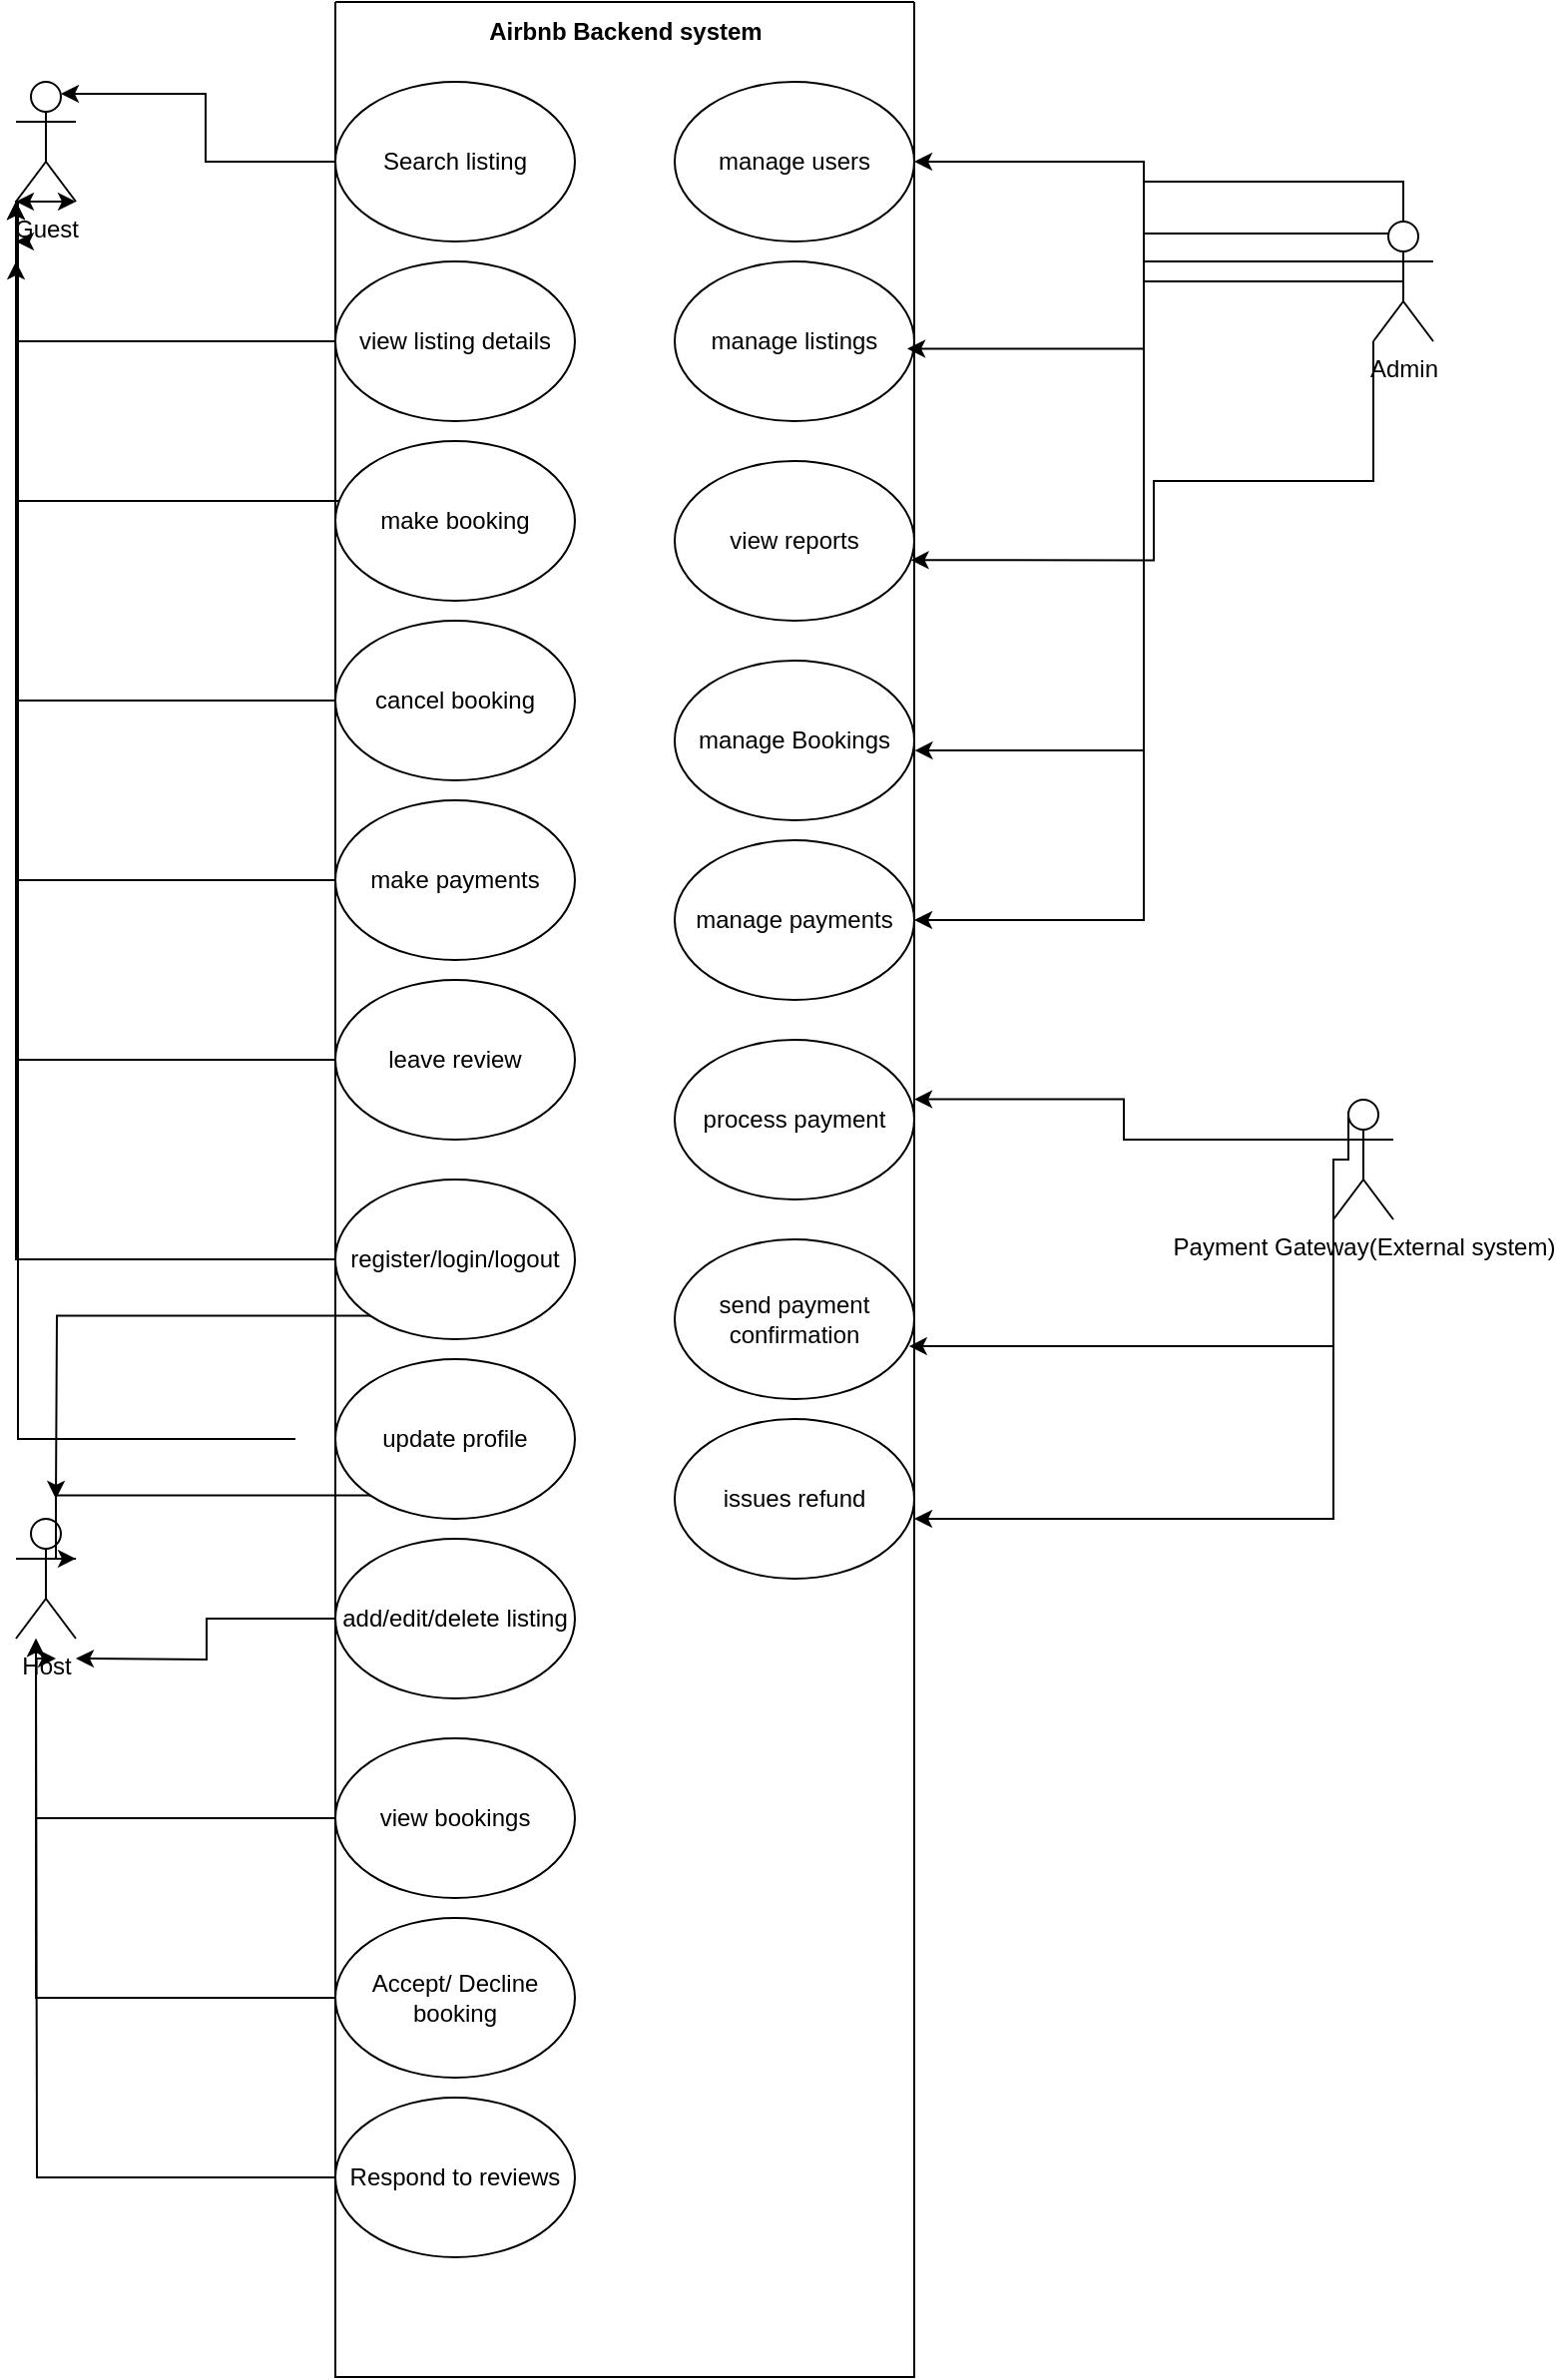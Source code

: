 <mxfile version="27.1.6">
  <diagram name="Page-1" id="QGSndoCz0c_UD8kTjIh7">
    <mxGraphModel dx="1102" dy="928" grid="1" gridSize="10" guides="1" tooltips="1" connect="1" arrows="1" fold="1" page="1" pageScale="1" pageWidth="850" pageHeight="1100" math="0" shadow="0">
      <root>
        <mxCell id="0" />
        <mxCell id="1" parent="0" />
        <mxCell id="wAkDLAA1KfVmWwrZRg8X-2" value="" style="swimlane;startSize=0;" parent="1" vertex="1">
          <mxGeometry x="210" y="120" width="290" height="1190" as="geometry" />
        </mxCell>
        <mxCell id="wAkDLAA1KfVmWwrZRg8X-3" value="&lt;b&gt;Airbnb Backend system&lt;/b&gt;" style="text;html=1;align=center;verticalAlign=middle;resizable=0;points=[];autosize=1;strokeColor=none;fillColor=none;" parent="wAkDLAA1KfVmWwrZRg8X-2" vertex="1">
          <mxGeometry x="65" width="160" height="30" as="geometry" />
        </mxCell>
        <mxCell id="wAkDLAA1KfVmWwrZRg8X-4" value="Search listing" style="ellipse;whiteSpace=wrap;html=1;" parent="wAkDLAA1KfVmWwrZRg8X-2" vertex="1">
          <mxGeometry y="40" width="120" height="80" as="geometry" />
        </mxCell>
        <mxCell id="wAkDLAA1KfVmWwrZRg8X-5" value="view listing details" style="ellipse;whiteSpace=wrap;html=1;" parent="wAkDLAA1KfVmWwrZRg8X-2" vertex="1">
          <mxGeometry y="130" width="120" height="80" as="geometry" />
        </mxCell>
        <mxCell id="wAkDLAA1KfVmWwrZRg8X-6" value="manage users" style="ellipse;whiteSpace=wrap;html=1;" parent="wAkDLAA1KfVmWwrZRg8X-2" vertex="1">
          <mxGeometry x="170" y="40" width="120" height="80" as="geometry" />
        </mxCell>
        <mxCell id="wAkDLAA1KfVmWwrZRg8X-7" value="manage listings" style="ellipse;whiteSpace=wrap;html=1;" parent="wAkDLAA1KfVmWwrZRg8X-2" vertex="1">
          <mxGeometry x="170" y="130" width="120" height="80" as="geometry" />
        </mxCell>
        <mxCell id="wAkDLAA1KfVmWwrZRg8X-8" value="make booking" style="ellipse;whiteSpace=wrap;html=1;" parent="wAkDLAA1KfVmWwrZRg8X-2" vertex="1">
          <mxGeometry y="220" width="120" height="80" as="geometry" />
        </mxCell>
        <mxCell id="wAkDLAA1KfVmWwrZRg8X-9" value="manage Bookings" style="ellipse;whiteSpace=wrap;html=1;" parent="wAkDLAA1KfVmWwrZRg8X-2" vertex="1">
          <mxGeometry x="170" y="330" width="120" height="80" as="geometry" />
        </mxCell>
        <mxCell id="wAkDLAA1KfVmWwrZRg8X-10" value="manage payments" style="ellipse;whiteSpace=wrap;html=1;" parent="wAkDLAA1KfVmWwrZRg8X-2" vertex="1">
          <mxGeometry x="170" y="420" width="120" height="80" as="geometry" />
        </mxCell>
        <mxCell id="wAkDLAA1KfVmWwrZRg8X-11" value="cancel booking" style="ellipse;whiteSpace=wrap;html=1;" parent="wAkDLAA1KfVmWwrZRg8X-2" vertex="1">
          <mxGeometry y="310" width="120" height="80" as="geometry" />
        </mxCell>
        <mxCell id="wAkDLAA1KfVmWwrZRg8X-12" value="make payments" style="ellipse;whiteSpace=wrap;html=1;" parent="wAkDLAA1KfVmWwrZRg8X-2" vertex="1">
          <mxGeometry y="400" width="120" height="80" as="geometry" />
        </mxCell>
        <mxCell id="wAkDLAA1KfVmWwrZRg8X-34" value="view reports" style="ellipse;whiteSpace=wrap;html=1;" parent="wAkDLAA1KfVmWwrZRg8X-2" vertex="1">
          <mxGeometry x="170" y="230" width="120" height="80" as="geometry" />
        </mxCell>
        <mxCell id="wAkDLAA1KfVmWwrZRg8X-42" value="process payment" style="ellipse;whiteSpace=wrap;html=1;" parent="wAkDLAA1KfVmWwrZRg8X-2" vertex="1">
          <mxGeometry x="170" y="520" width="120" height="80" as="geometry" />
        </mxCell>
        <mxCell id="wAkDLAA1KfVmWwrZRg8X-43" value="send payment confirmation" style="ellipse;whiteSpace=wrap;html=1;" parent="wAkDLAA1KfVmWwrZRg8X-2" vertex="1">
          <mxGeometry x="170" y="620" width="120" height="80" as="geometry" />
        </mxCell>
        <mxCell id="wAkDLAA1KfVmWwrZRg8X-44" value="issues refund" style="ellipse;whiteSpace=wrap;html=1;" parent="wAkDLAA1KfVmWwrZRg8X-2" vertex="1">
          <mxGeometry x="170" y="710" width="120" height="80" as="geometry" />
        </mxCell>
        <mxCell id="hJYtEqxGo61rZ7bhVDWF-17" style="edgeStyle=orthogonalEdgeStyle;rounded=0;orthogonalLoop=1;jettySize=auto;html=1;exitX=0;exitY=0.5;exitDx=0;exitDy=0;" edge="1" parent="wAkDLAA1KfVmWwrZRg8X-2" source="hJYtEqxGo61rZ7bhVDWF-1">
          <mxGeometry relative="1" as="geometry">
            <mxPoint x="-160" y="130" as="targetPoint" />
          </mxGeometry>
        </mxCell>
        <mxCell id="hJYtEqxGo61rZ7bhVDWF-1" value="leave review" style="ellipse;whiteSpace=wrap;html=1;" vertex="1" parent="wAkDLAA1KfVmWwrZRg8X-2">
          <mxGeometry y="490" width="120" height="80" as="geometry" />
        </mxCell>
        <mxCell id="hJYtEqxGo61rZ7bhVDWF-4" value="update profile" style="ellipse;whiteSpace=wrap;html=1;" vertex="1" parent="wAkDLAA1KfVmWwrZRg8X-2">
          <mxGeometry y="680" width="120" height="80" as="geometry" />
        </mxCell>
        <mxCell id="hJYtEqxGo61rZ7bhVDWF-20" style="edgeStyle=orthogonalEdgeStyle;rounded=0;orthogonalLoop=1;jettySize=auto;html=1;exitX=0;exitY=1;exitDx=0;exitDy=0;" edge="1" parent="wAkDLAA1KfVmWwrZRg8X-2" source="hJYtEqxGo61rZ7bhVDWF-3">
          <mxGeometry relative="1" as="geometry">
            <mxPoint x="-140" y="750" as="targetPoint" />
          </mxGeometry>
        </mxCell>
        <mxCell id="hJYtEqxGo61rZ7bhVDWF-3" value="register/login/logout" style="ellipse;whiteSpace=wrap;html=1;" vertex="1" parent="wAkDLAA1KfVmWwrZRg8X-2">
          <mxGeometry y="590" width="120" height="80" as="geometry" />
        </mxCell>
        <mxCell id="hJYtEqxGo61rZ7bhVDWF-22" style="edgeStyle=orthogonalEdgeStyle;rounded=0;orthogonalLoop=1;jettySize=auto;html=1;exitX=0;exitY=0.5;exitDx=0;exitDy=0;" edge="1" parent="wAkDLAA1KfVmWwrZRg8X-2" source="hJYtEqxGo61rZ7bhVDWF-5">
          <mxGeometry relative="1" as="geometry">
            <mxPoint x="-130" y="830" as="targetPoint" />
          </mxGeometry>
        </mxCell>
        <mxCell id="hJYtEqxGo61rZ7bhVDWF-5" value="add/edit/delete listing" style="ellipse;whiteSpace=wrap;html=1;" vertex="1" parent="wAkDLAA1KfVmWwrZRg8X-2">
          <mxGeometry y="770" width="120" height="80" as="geometry" />
        </mxCell>
        <mxCell id="hJYtEqxGo61rZ7bhVDWF-6" value="view bookings" style="ellipse;whiteSpace=wrap;html=1;" vertex="1" parent="wAkDLAA1KfVmWwrZRg8X-2">
          <mxGeometry y="870" width="120" height="80" as="geometry" />
        </mxCell>
        <mxCell id="hJYtEqxGo61rZ7bhVDWF-7" value="Accept/ Decline booking" style="ellipse;whiteSpace=wrap;html=1;" vertex="1" parent="wAkDLAA1KfVmWwrZRg8X-2">
          <mxGeometry y="960" width="120" height="80" as="geometry" />
        </mxCell>
        <mxCell id="hJYtEqxGo61rZ7bhVDWF-25" style="edgeStyle=orthogonalEdgeStyle;rounded=0;orthogonalLoop=1;jettySize=auto;html=1;exitX=0;exitY=0.5;exitDx=0;exitDy=0;" edge="1" parent="wAkDLAA1KfVmWwrZRg8X-2" source="hJYtEqxGo61rZ7bhVDWF-10">
          <mxGeometry relative="1" as="geometry">
            <mxPoint x="-150" y="820" as="targetPoint" />
          </mxGeometry>
        </mxCell>
        <mxCell id="hJYtEqxGo61rZ7bhVDWF-10" value="Respond to reviews" style="ellipse;whiteSpace=wrap;html=1;" vertex="1" parent="wAkDLAA1KfVmWwrZRg8X-2">
          <mxGeometry y="1050" width="120" height="80" as="geometry" />
        </mxCell>
        <mxCell id="wAkDLAA1KfVmWwrZRg8X-13" value="Guest" style="shape=umlActor;verticalLabelPosition=bottom;verticalAlign=top;html=1;outlineConnect=0;" parent="1" vertex="1">
          <mxGeometry x="50" y="160" width="30" height="60" as="geometry" />
        </mxCell>
        <mxCell id="wAkDLAA1KfVmWwrZRg8X-15" value="Host" style="shape=umlActor;verticalLabelPosition=bottom;verticalAlign=top;html=1;outlineConnect=0;" parent="1" vertex="1">
          <mxGeometry x="50" y="880" width="30" height="60" as="geometry" />
        </mxCell>
        <mxCell id="wAkDLAA1KfVmWwrZRg8X-36" style="edgeStyle=orthogonalEdgeStyle;rounded=0;orthogonalLoop=1;jettySize=auto;html=1;exitX=0;exitY=0.333;exitDx=0;exitDy=0;exitPerimeter=0;entryX=1;entryY=0.5;entryDx=0;entryDy=0;" parent="1" source="wAkDLAA1KfVmWwrZRg8X-35" target="wAkDLAA1KfVmWwrZRg8X-6" edge="1">
          <mxGeometry relative="1" as="geometry" />
        </mxCell>
        <mxCell id="wAkDLAA1KfVmWwrZRg8X-40" style="edgeStyle=orthogonalEdgeStyle;rounded=0;orthogonalLoop=1;jettySize=auto;html=1;exitX=0.5;exitY=0;exitDx=0;exitDy=0;exitPerimeter=0;entryX=1.002;entryY=0.563;entryDx=0;entryDy=0;entryPerimeter=0;" parent="1" source="wAkDLAA1KfVmWwrZRg8X-35" target="wAkDLAA1KfVmWwrZRg8X-9" edge="1">
          <mxGeometry relative="1" as="geometry" />
        </mxCell>
        <mxCell id="wAkDLAA1KfVmWwrZRg8X-35" value="Admin" style="shape=umlActor;verticalLabelPosition=bottom;verticalAlign=top;html=1;outlineConnect=0;" parent="1" vertex="1">
          <mxGeometry x="730" y="230" width="30" height="60" as="geometry" />
        </mxCell>
        <mxCell id="wAkDLAA1KfVmWwrZRg8X-39" style="edgeStyle=orthogonalEdgeStyle;rounded=0;orthogonalLoop=1;jettySize=auto;html=1;exitX=0.5;exitY=0.5;exitDx=0;exitDy=0;exitPerimeter=0;" parent="1" source="wAkDLAA1KfVmWwrZRg8X-35" target="wAkDLAA1KfVmWwrZRg8X-10" edge="1">
          <mxGeometry relative="1" as="geometry">
            <Array as="points">
              <mxPoint x="615" y="260" />
              <mxPoint x="615" y="580" />
            </Array>
          </mxGeometry>
        </mxCell>
        <mxCell id="wAkDLAA1KfVmWwrZRg8X-45" value="Payment Gateway(External system)" style="shape=umlActor;verticalLabelPosition=bottom;verticalAlign=top;html=1;outlineConnect=0;" parent="1" vertex="1">
          <mxGeometry x="710" y="670" width="30" height="60" as="geometry" />
        </mxCell>
        <mxCell id="wAkDLAA1KfVmWwrZRg8X-48" style="edgeStyle=orthogonalEdgeStyle;rounded=0;orthogonalLoop=1;jettySize=auto;html=1;exitX=0;exitY=1;exitDx=0;exitDy=0;exitPerimeter=0;entryX=1;entryY=0.625;entryDx=0;entryDy=0;entryPerimeter=0;" parent="1" source="wAkDLAA1KfVmWwrZRg8X-45" target="wAkDLAA1KfVmWwrZRg8X-44" edge="1">
          <mxGeometry relative="1" as="geometry" />
        </mxCell>
        <mxCell id="hJYtEqxGo61rZ7bhVDWF-8" style="edgeStyle=orthogonalEdgeStyle;rounded=0;orthogonalLoop=1;jettySize=auto;html=1;exitX=0;exitY=0.333;exitDx=0;exitDy=0;exitPerimeter=0;entryX=1;entryY=0.462;entryDx=0;entryDy=0;entryPerimeter=0;" edge="1" parent="1" source="wAkDLAA1KfVmWwrZRg8X-45" target="wAkDLAA1KfVmWwrZRg8X-2">
          <mxGeometry relative="1" as="geometry" />
        </mxCell>
        <mxCell id="hJYtEqxGo61rZ7bhVDWF-9" style="edgeStyle=orthogonalEdgeStyle;rounded=0;orthogonalLoop=1;jettySize=auto;html=1;exitX=0.25;exitY=0.1;exitDx=0;exitDy=0;exitPerimeter=0;entryX=0.991;entryY=0.566;entryDx=0;entryDy=0;entryPerimeter=0;" edge="1" parent="1" source="wAkDLAA1KfVmWwrZRg8X-45" target="wAkDLAA1KfVmWwrZRg8X-2">
          <mxGeometry relative="1" as="geometry">
            <Array as="points">
              <mxPoint x="718" y="700" />
              <mxPoint x="710" y="700" />
              <mxPoint x="710" y="793" />
            </Array>
          </mxGeometry>
        </mxCell>
        <mxCell id="hJYtEqxGo61rZ7bhVDWF-12" style="edgeStyle=orthogonalEdgeStyle;rounded=0;orthogonalLoop=1;jettySize=auto;html=1;exitX=0;exitY=0.5;exitDx=0;exitDy=0;entryX=0.75;entryY=0.1;entryDx=0;entryDy=0;entryPerimeter=0;" edge="1" parent="1" source="wAkDLAA1KfVmWwrZRg8X-4" target="wAkDLAA1KfVmWwrZRg8X-13">
          <mxGeometry relative="1" as="geometry" />
        </mxCell>
        <mxCell id="hJYtEqxGo61rZ7bhVDWF-13" style="edgeStyle=orthogonalEdgeStyle;rounded=0;orthogonalLoop=1;jettySize=auto;html=1;exitX=0;exitY=0.5;exitDx=0;exitDy=0;" edge="1" parent="1" source="wAkDLAA1KfVmWwrZRg8X-5" target="wAkDLAA1KfVmWwrZRg8X-13">
          <mxGeometry relative="1" as="geometry">
            <Array as="points">
              <mxPoint x="50" y="290" />
            </Array>
          </mxGeometry>
        </mxCell>
        <mxCell id="hJYtEqxGo61rZ7bhVDWF-15" style="edgeStyle=orthogonalEdgeStyle;rounded=0;orthogonalLoop=1;jettySize=auto;html=1;entryX=0;entryY=1;entryDx=0;entryDy=0;entryPerimeter=0;" edge="1" parent="1" source="wAkDLAA1KfVmWwrZRg8X-11" target="wAkDLAA1KfVmWwrZRg8X-13">
          <mxGeometry relative="1" as="geometry" />
        </mxCell>
        <mxCell id="hJYtEqxGo61rZ7bhVDWF-16" style="edgeStyle=orthogonalEdgeStyle;rounded=0;orthogonalLoop=1;jettySize=auto;html=1;exitX=0;exitY=0.5;exitDx=0;exitDy=0;" edge="1" parent="1" source="wAkDLAA1KfVmWwrZRg8X-12" target="wAkDLAA1KfVmWwrZRg8X-13">
          <mxGeometry relative="1" as="geometry">
            <Array as="points">
              <mxPoint x="50" y="560" />
            </Array>
          </mxGeometry>
        </mxCell>
        <mxCell id="hJYtEqxGo61rZ7bhVDWF-18" style="edgeStyle=orthogonalEdgeStyle;rounded=0;orthogonalLoop=1;jettySize=auto;html=1;exitX=0;exitY=0.5;exitDx=0;exitDy=0;entryX=1;entryY=1;entryDx=0;entryDy=0;entryPerimeter=0;" edge="1" parent="1" source="hJYtEqxGo61rZ7bhVDWF-3" target="wAkDLAA1KfVmWwrZRg8X-13">
          <mxGeometry relative="1" as="geometry">
            <Array as="points">
              <mxPoint x="50" y="750" />
              <mxPoint x="50" y="220" />
            </Array>
          </mxGeometry>
        </mxCell>
        <mxCell id="hJYtEqxGo61rZ7bhVDWF-21" style="edgeStyle=orthogonalEdgeStyle;rounded=0;orthogonalLoop=1;jettySize=auto;html=1;exitX=0;exitY=1;exitDx=0;exitDy=0;entryX=1;entryY=0.333;entryDx=0;entryDy=0;entryPerimeter=0;" edge="1" parent="1" source="hJYtEqxGo61rZ7bhVDWF-4" target="wAkDLAA1KfVmWwrZRg8X-15">
          <mxGeometry relative="1" as="geometry">
            <Array as="points">
              <mxPoint x="70" y="868" />
              <mxPoint x="70" y="900" />
            </Array>
          </mxGeometry>
        </mxCell>
        <mxCell id="hJYtEqxGo61rZ7bhVDWF-23" style="edgeStyle=orthogonalEdgeStyle;rounded=0;orthogonalLoop=1;jettySize=auto;html=1;entryX=0.667;entryY=1.167;entryDx=0;entryDy=0;entryPerimeter=0;" edge="1" parent="1" source="hJYtEqxGo61rZ7bhVDWF-6" target="wAkDLAA1KfVmWwrZRg8X-15">
          <mxGeometry relative="1" as="geometry">
            <Array as="points">
              <mxPoint x="60" y="1030" />
              <mxPoint x="60" y="950" />
            </Array>
          </mxGeometry>
        </mxCell>
        <mxCell id="hJYtEqxGo61rZ7bhVDWF-24" style="edgeStyle=orthogonalEdgeStyle;rounded=0;orthogonalLoop=1;jettySize=auto;html=1;exitX=0;exitY=0.5;exitDx=0;exitDy=0;" edge="1" parent="1" source="hJYtEqxGo61rZ7bhVDWF-7" target="wAkDLAA1KfVmWwrZRg8X-15">
          <mxGeometry relative="1" as="geometry">
            <Array as="points">
              <mxPoint x="60" y="1120" />
            </Array>
          </mxGeometry>
        </mxCell>
        <mxCell id="hJYtEqxGo61rZ7bhVDWF-19" style="edgeStyle=orthogonalEdgeStyle;rounded=0;orthogonalLoop=1;jettySize=auto;html=1;exitX=0;exitY=0.5;exitDx=0;exitDy=0;" edge="1" parent="1">
          <mxGeometry relative="1" as="geometry">
            <mxPoint x="50" y="240" as="targetPoint" />
            <mxPoint x="190" y="840" as="sourcePoint" />
            <Array as="points">
              <mxPoint x="51" y="840" />
              <mxPoint x="51" y="240" />
            </Array>
          </mxGeometry>
        </mxCell>
        <mxCell id="hJYtEqxGo61rZ7bhVDWF-14" style="edgeStyle=orthogonalEdgeStyle;rounded=0;orthogonalLoop=1;jettySize=auto;html=1;" edge="1" parent="1" source="wAkDLAA1KfVmWwrZRg8X-8">
          <mxGeometry relative="1" as="geometry">
            <mxPoint x="50" y="220" as="targetPoint" />
            <mxPoint x="190" y="370" as="sourcePoint" />
            <Array as="points">
              <mxPoint x="51" y="370" />
              <mxPoint x="51" y="220" />
            </Array>
          </mxGeometry>
        </mxCell>
        <mxCell id="hJYtEqxGo61rZ7bhVDWF-26" style="edgeStyle=orthogonalEdgeStyle;rounded=0;orthogonalLoop=1;jettySize=auto;html=1;exitX=0.25;exitY=0.1;exitDx=0;exitDy=0;exitPerimeter=0;entryX=0.988;entryY=0.146;entryDx=0;entryDy=0;entryPerimeter=0;" edge="1" parent="1" source="wAkDLAA1KfVmWwrZRg8X-35" target="wAkDLAA1KfVmWwrZRg8X-2">
          <mxGeometry relative="1" as="geometry" />
        </mxCell>
        <mxCell id="hJYtEqxGo61rZ7bhVDWF-27" style="edgeStyle=orthogonalEdgeStyle;rounded=0;orthogonalLoop=1;jettySize=auto;html=1;exitX=0;exitY=1;exitDx=0;exitDy=0;exitPerimeter=0;entryX=0.994;entryY=0.235;entryDx=0;entryDy=0;entryPerimeter=0;" edge="1" parent="1" source="wAkDLAA1KfVmWwrZRg8X-35" target="wAkDLAA1KfVmWwrZRg8X-2">
          <mxGeometry relative="1" as="geometry">
            <Array as="points">
              <mxPoint x="730" y="360" />
              <mxPoint x="620" y="360" />
              <mxPoint x="620" y="400" />
            </Array>
          </mxGeometry>
        </mxCell>
      </root>
    </mxGraphModel>
  </diagram>
</mxfile>
